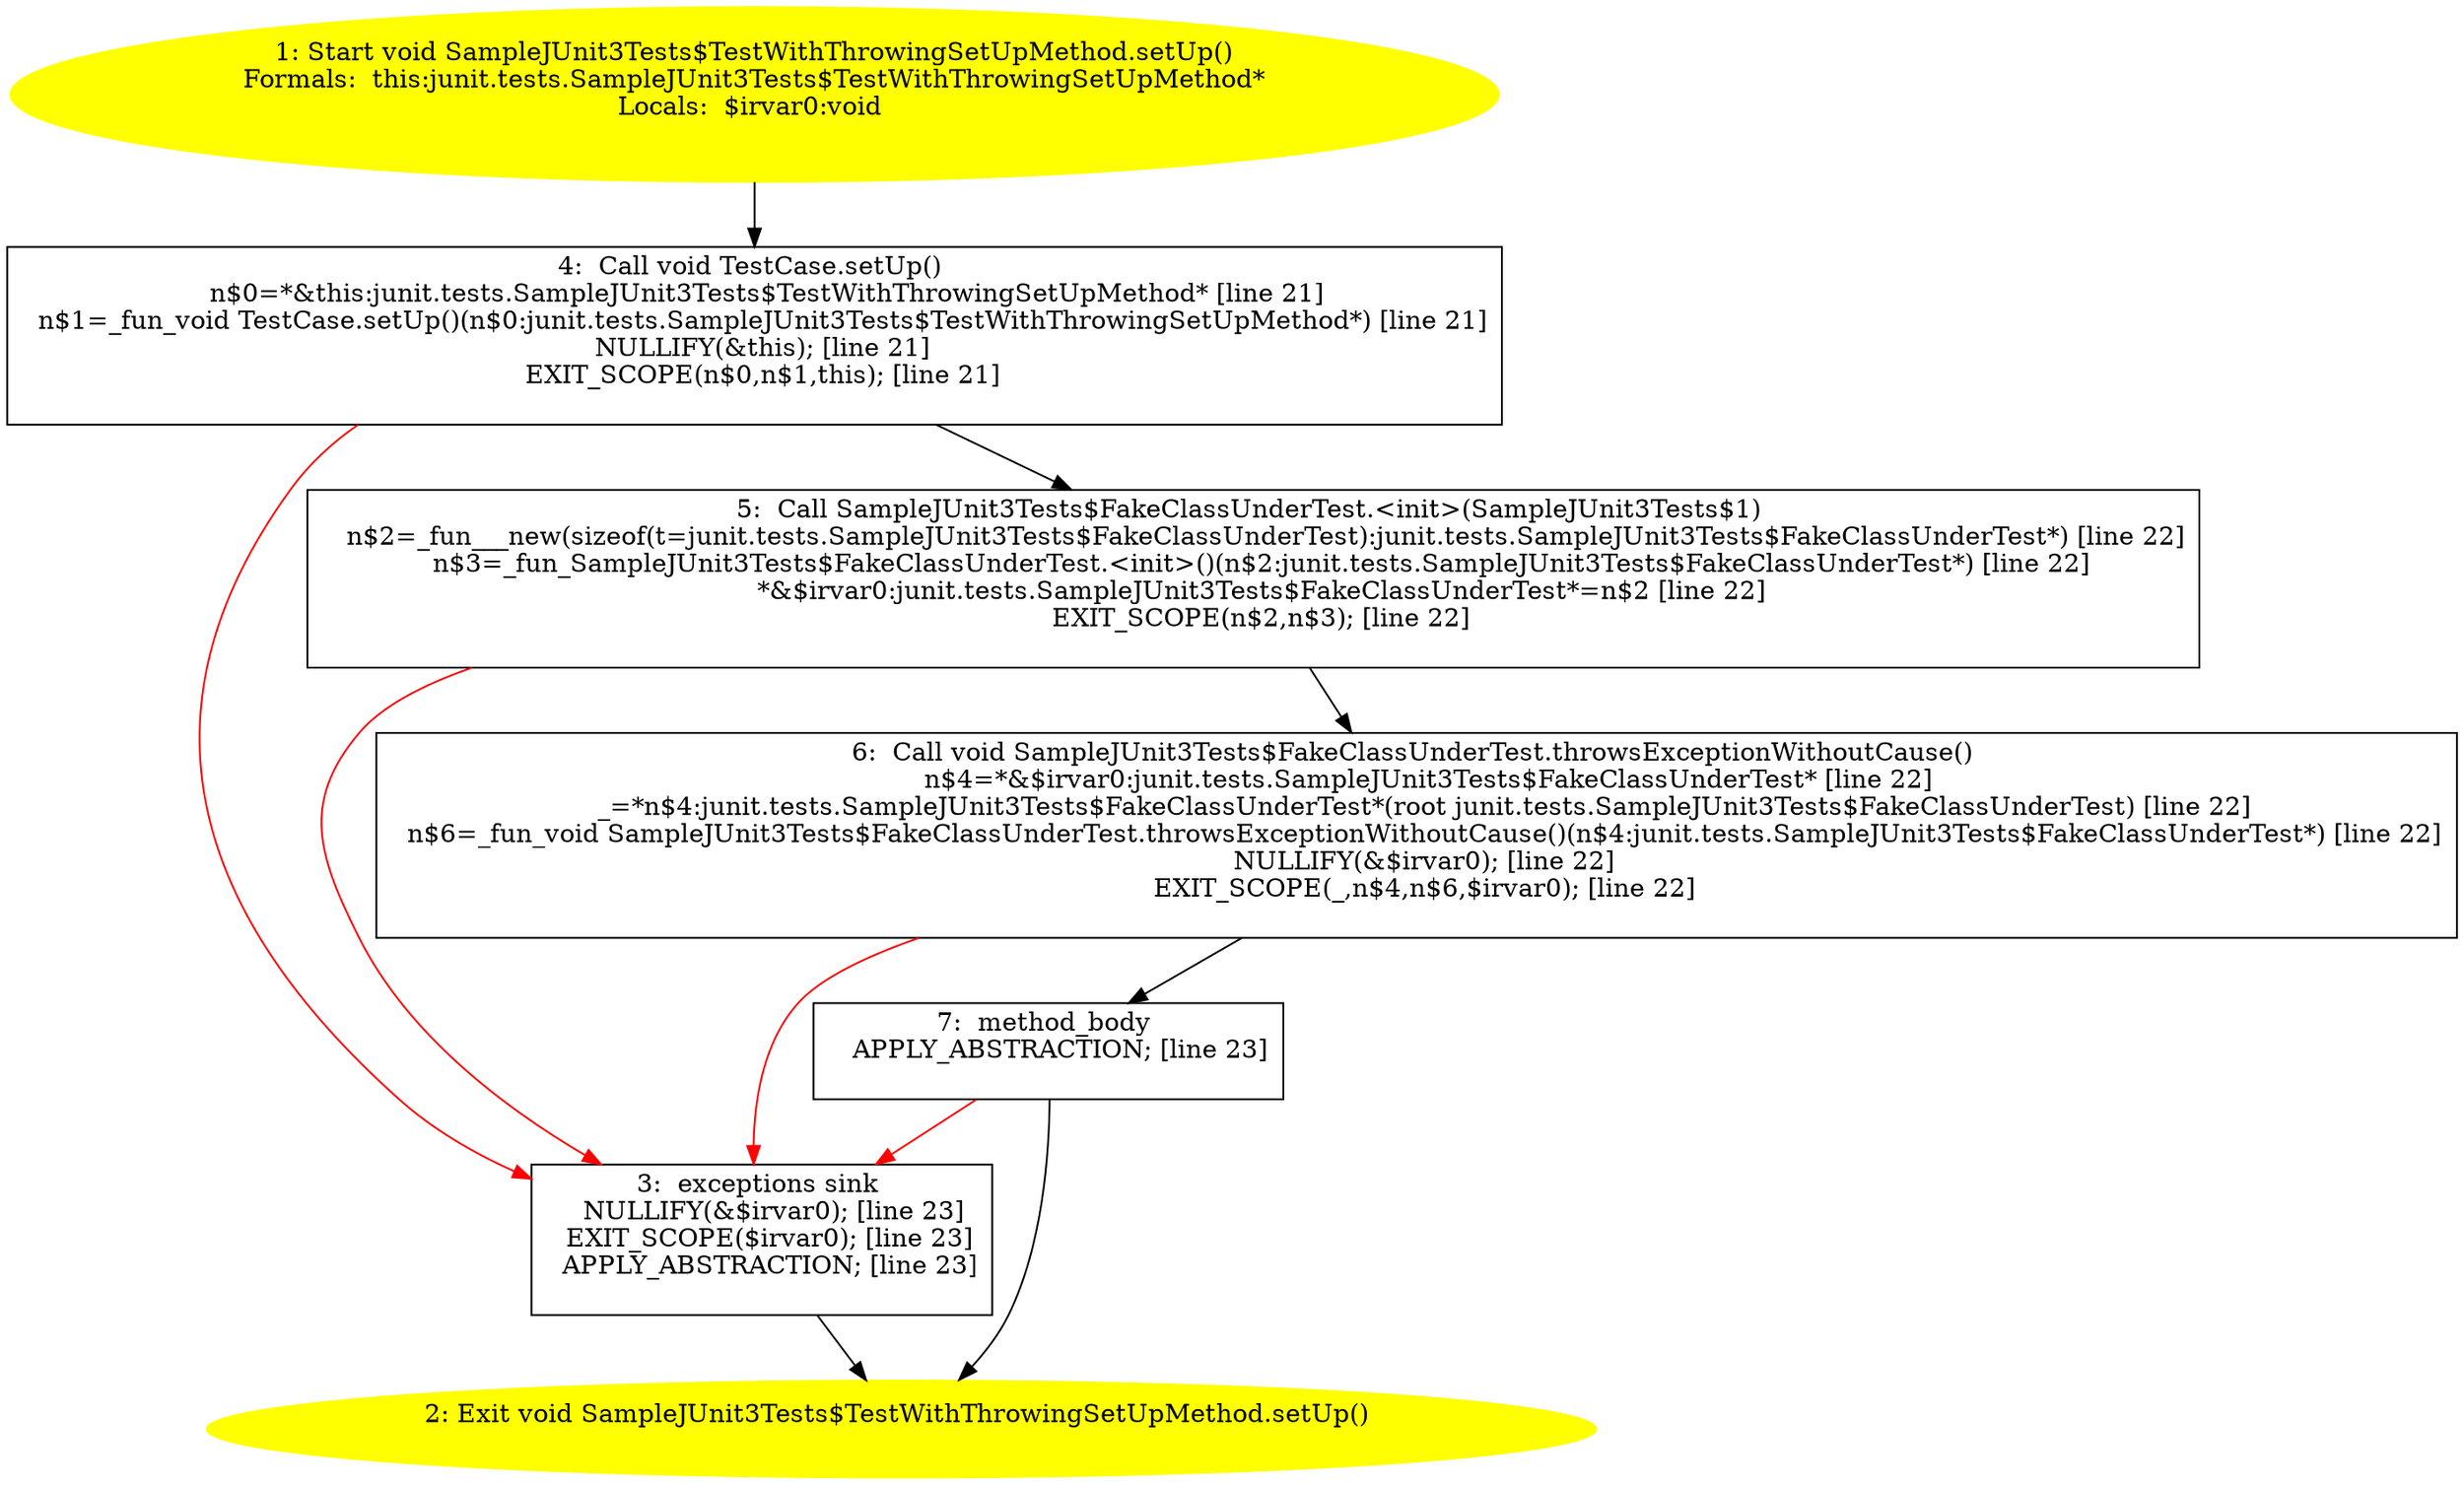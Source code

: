 /* @generated */
digraph cfg {
"junit.tests.SampleJUnit3Tests$TestWithThrowingSetUpMethod.setUp():void.77996644cdd1ab3014827418bdee17a6_1" [label="1: Start void SampleJUnit3Tests$TestWithThrowingSetUpMethod.setUp()\nFormals:  this:junit.tests.SampleJUnit3Tests$TestWithThrowingSetUpMethod*\nLocals:  $irvar0:void \n  " color=yellow style=filled]
	

	 "junit.tests.SampleJUnit3Tests$TestWithThrowingSetUpMethod.setUp():void.77996644cdd1ab3014827418bdee17a6_1" -> "junit.tests.SampleJUnit3Tests$TestWithThrowingSetUpMethod.setUp():void.77996644cdd1ab3014827418bdee17a6_4" ;
"junit.tests.SampleJUnit3Tests$TestWithThrowingSetUpMethod.setUp():void.77996644cdd1ab3014827418bdee17a6_2" [label="2: Exit void SampleJUnit3Tests$TestWithThrowingSetUpMethod.setUp() \n  " color=yellow style=filled]
	

"junit.tests.SampleJUnit3Tests$TestWithThrowingSetUpMethod.setUp():void.77996644cdd1ab3014827418bdee17a6_3" [label="3:  exceptions sink \n   NULLIFY(&$irvar0); [line 23]\n  EXIT_SCOPE($irvar0); [line 23]\n  APPLY_ABSTRACTION; [line 23]\n " shape="box"]
	

	 "junit.tests.SampleJUnit3Tests$TestWithThrowingSetUpMethod.setUp():void.77996644cdd1ab3014827418bdee17a6_3" -> "junit.tests.SampleJUnit3Tests$TestWithThrowingSetUpMethod.setUp():void.77996644cdd1ab3014827418bdee17a6_2" ;
"junit.tests.SampleJUnit3Tests$TestWithThrowingSetUpMethod.setUp():void.77996644cdd1ab3014827418bdee17a6_4" [label="4:  Call void TestCase.setUp() \n   n$0=*&this:junit.tests.SampleJUnit3Tests$TestWithThrowingSetUpMethod* [line 21]\n  n$1=_fun_void TestCase.setUp()(n$0:junit.tests.SampleJUnit3Tests$TestWithThrowingSetUpMethod*) [line 21]\n  NULLIFY(&this); [line 21]\n  EXIT_SCOPE(n$0,n$1,this); [line 21]\n " shape="box"]
	

	 "junit.tests.SampleJUnit3Tests$TestWithThrowingSetUpMethod.setUp():void.77996644cdd1ab3014827418bdee17a6_4" -> "junit.tests.SampleJUnit3Tests$TestWithThrowingSetUpMethod.setUp():void.77996644cdd1ab3014827418bdee17a6_5" ;
	 "junit.tests.SampleJUnit3Tests$TestWithThrowingSetUpMethod.setUp():void.77996644cdd1ab3014827418bdee17a6_4" -> "junit.tests.SampleJUnit3Tests$TestWithThrowingSetUpMethod.setUp():void.77996644cdd1ab3014827418bdee17a6_3" [color="red" ];
"junit.tests.SampleJUnit3Tests$TestWithThrowingSetUpMethod.setUp():void.77996644cdd1ab3014827418bdee17a6_5" [label="5:  Call SampleJUnit3Tests$FakeClassUnderTest.<init>(SampleJUnit3Tests$1) \n   n$2=_fun___new(sizeof(t=junit.tests.SampleJUnit3Tests$FakeClassUnderTest):junit.tests.SampleJUnit3Tests$FakeClassUnderTest*) [line 22]\n  n$3=_fun_SampleJUnit3Tests$FakeClassUnderTest.<init>()(n$2:junit.tests.SampleJUnit3Tests$FakeClassUnderTest*) [line 22]\n  *&$irvar0:junit.tests.SampleJUnit3Tests$FakeClassUnderTest*=n$2 [line 22]\n  EXIT_SCOPE(n$2,n$3); [line 22]\n " shape="box"]
	

	 "junit.tests.SampleJUnit3Tests$TestWithThrowingSetUpMethod.setUp():void.77996644cdd1ab3014827418bdee17a6_5" -> "junit.tests.SampleJUnit3Tests$TestWithThrowingSetUpMethod.setUp():void.77996644cdd1ab3014827418bdee17a6_6" ;
	 "junit.tests.SampleJUnit3Tests$TestWithThrowingSetUpMethod.setUp():void.77996644cdd1ab3014827418bdee17a6_5" -> "junit.tests.SampleJUnit3Tests$TestWithThrowingSetUpMethod.setUp():void.77996644cdd1ab3014827418bdee17a6_3" [color="red" ];
"junit.tests.SampleJUnit3Tests$TestWithThrowingSetUpMethod.setUp():void.77996644cdd1ab3014827418bdee17a6_6" [label="6:  Call void SampleJUnit3Tests$FakeClassUnderTest.throwsExceptionWithoutCause() \n   n$4=*&$irvar0:junit.tests.SampleJUnit3Tests$FakeClassUnderTest* [line 22]\n  _=*n$4:junit.tests.SampleJUnit3Tests$FakeClassUnderTest*(root junit.tests.SampleJUnit3Tests$FakeClassUnderTest) [line 22]\n  n$6=_fun_void SampleJUnit3Tests$FakeClassUnderTest.throwsExceptionWithoutCause()(n$4:junit.tests.SampleJUnit3Tests$FakeClassUnderTest*) [line 22]\n  NULLIFY(&$irvar0); [line 22]\n  EXIT_SCOPE(_,n$4,n$6,$irvar0); [line 22]\n " shape="box"]
	

	 "junit.tests.SampleJUnit3Tests$TestWithThrowingSetUpMethod.setUp():void.77996644cdd1ab3014827418bdee17a6_6" -> "junit.tests.SampleJUnit3Tests$TestWithThrowingSetUpMethod.setUp():void.77996644cdd1ab3014827418bdee17a6_7" ;
	 "junit.tests.SampleJUnit3Tests$TestWithThrowingSetUpMethod.setUp():void.77996644cdd1ab3014827418bdee17a6_6" -> "junit.tests.SampleJUnit3Tests$TestWithThrowingSetUpMethod.setUp():void.77996644cdd1ab3014827418bdee17a6_3" [color="red" ];
"junit.tests.SampleJUnit3Tests$TestWithThrowingSetUpMethod.setUp():void.77996644cdd1ab3014827418bdee17a6_7" [label="7:  method_body \n   APPLY_ABSTRACTION; [line 23]\n " shape="box"]
	

	 "junit.tests.SampleJUnit3Tests$TestWithThrowingSetUpMethod.setUp():void.77996644cdd1ab3014827418bdee17a6_7" -> "junit.tests.SampleJUnit3Tests$TestWithThrowingSetUpMethod.setUp():void.77996644cdd1ab3014827418bdee17a6_2" ;
	 "junit.tests.SampleJUnit3Tests$TestWithThrowingSetUpMethod.setUp():void.77996644cdd1ab3014827418bdee17a6_7" -> "junit.tests.SampleJUnit3Tests$TestWithThrowingSetUpMethod.setUp():void.77996644cdd1ab3014827418bdee17a6_3" [color="red" ];
}
